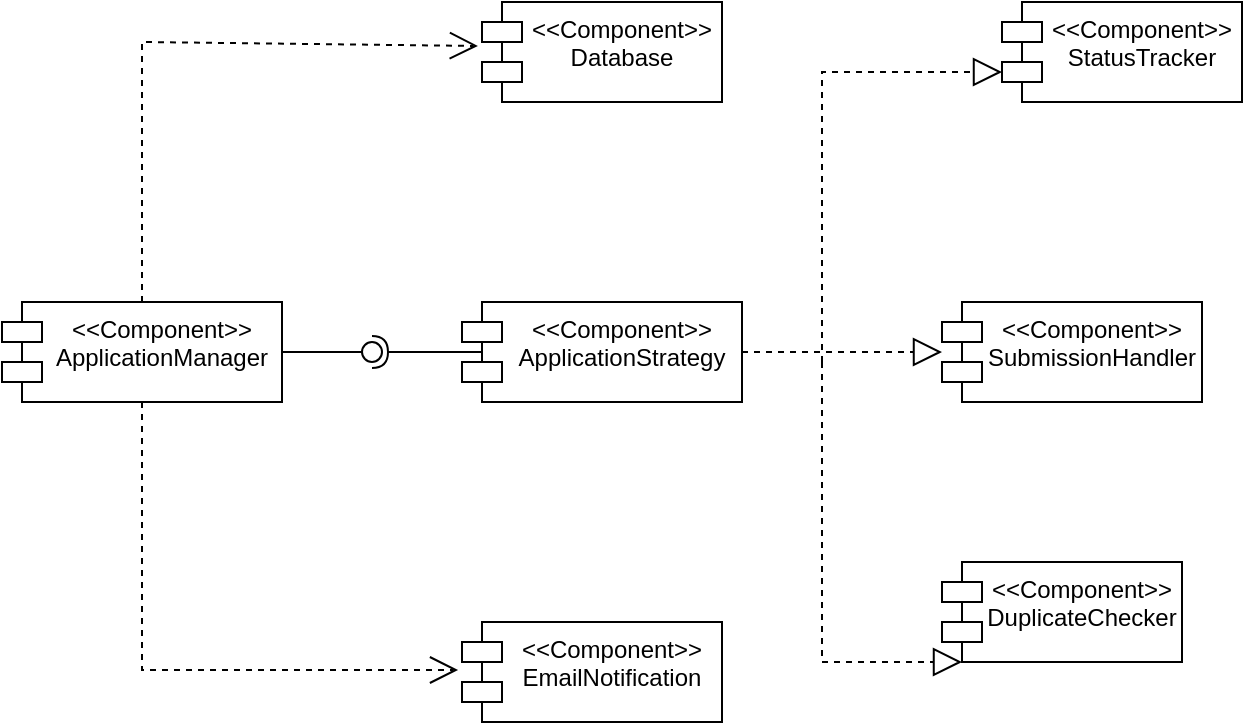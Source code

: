 <mxfile version="26.2.2">
  <diagram name="Page-1" id="cLNJl8jvn3J--lkcwumu">
    <mxGraphModel dx="788" dy="524" grid="1" gridSize="10" guides="1" tooltips="1" connect="1" arrows="1" fold="1" page="1" pageScale="1" pageWidth="850" pageHeight="1100" math="0" shadow="0">
      <root>
        <mxCell id="0" />
        <mxCell id="1" parent="0" />
        <mxCell id="R3Y5W6JIwPTAWDTbB6FZ-1" value="&amp;lt;&amp;lt;Component&amp;gt;&amp;gt;&lt;div&gt;ApplicationManager&lt;/div&gt;" style="shape=module;align=left;spacingLeft=20;align=center;verticalAlign=top;whiteSpace=wrap;html=1;" vertex="1" parent="1">
          <mxGeometry x="110" y="240" width="140" height="50" as="geometry" />
        </mxCell>
        <mxCell id="R3Y5W6JIwPTAWDTbB6FZ-14" value="" style="rounded=0;orthogonalLoop=1;jettySize=auto;html=1;endArrow=halfCircle;endFill=0;endSize=6;strokeWidth=1;sketch=0;" edge="1" target="R3Y5W6JIwPTAWDTbB6FZ-16" parent="1">
          <mxGeometry relative="1" as="geometry">
            <mxPoint x="350" y="265" as="sourcePoint" />
          </mxGeometry>
        </mxCell>
        <mxCell id="R3Y5W6JIwPTAWDTbB6FZ-15" value="" style="rounded=0;orthogonalLoop=1;jettySize=auto;html=1;endArrow=oval;endFill=0;sketch=0;sourcePerimeterSpacing=0;targetPerimeterSpacing=0;endSize=10;exitX=1;exitY=0.5;exitDx=0;exitDy=0;" edge="1" target="R3Y5W6JIwPTAWDTbB6FZ-16" parent="1" source="R3Y5W6JIwPTAWDTbB6FZ-1">
          <mxGeometry relative="1" as="geometry">
            <mxPoint x="390" y="275" as="sourcePoint" />
          </mxGeometry>
        </mxCell>
        <mxCell id="R3Y5W6JIwPTAWDTbB6FZ-16" value="" style="ellipse;whiteSpace=wrap;html=1;align=center;aspect=fixed;fillColor=none;strokeColor=none;resizable=0;perimeter=centerPerimeter;rotatable=0;allowArrows=0;points=[];outlineConnect=1;" vertex="1" parent="1">
          <mxGeometry x="290" y="260" width="10" height="10" as="geometry" />
        </mxCell>
        <mxCell id="R3Y5W6JIwPTAWDTbB6FZ-17" value="&lt;div&gt;&amp;lt;&amp;lt;Component&amp;gt;&amp;gt;&lt;/div&gt;&lt;div&gt;ApplicationStrategy&lt;/div&gt;" style="shape=module;align=left;spacingLeft=20;align=center;verticalAlign=top;whiteSpace=wrap;html=1;" vertex="1" parent="1">
          <mxGeometry x="340" y="240" width="140" height="50" as="geometry" />
        </mxCell>
        <mxCell id="R3Y5W6JIwPTAWDTbB6FZ-18" value="&amp;lt;&amp;lt;Component&amp;gt;&amp;gt;&lt;div&gt;Database&lt;/div&gt;" style="shape=module;align=left;spacingLeft=20;align=center;verticalAlign=top;whiteSpace=wrap;html=1;" vertex="1" parent="1">
          <mxGeometry x="350" y="90" width="120" height="50" as="geometry" />
        </mxCell>
        <mxCell id="R3Y5W6JIwPTAWDTbB6FZ-19" value="&amp;lt;&amp;lt;Component&amp;gt;&amp;gt;&lt;div&gt;EmailNotification&lt;/div&gt;" style="shape=module;align=left;spacingLeft=20;align=center;verticalAlign=top;whiteSpace=wrap;html=1;" vertex="1" parent="1">
          <mxGeometry x="340" y="400" width="130" height="50" as="geometry" />
        </mxCell>
        <mxCell id="R3Y5W6JIwPTAWDTbB6FZ-20" value="" style="endArrow=open;endSize=12;dashed=1;html=1;rounded=0;exitX=0.5;exitY=0;exitDx=0;exitDy=0;entryX=-0.017;entryY=0.44;entryDx=0;entryDy=0;entryPerimeter=0;" edge="1" parent="1" source="R3Y5W6JIwPTAWDTbB6FZ-1" target="R3Y5W6JIwPTAWDTbB6FZ-18">
          <mxGeometry width="160" relative="1" as="geometry">
            <mxPoint x="180" y="380" as="sourcePoint" />
            <mxPoint x="330" y="110" as="targetPoint" />
            <Array as="points">
              <mxPoint x="180" y="110" />
            </Array>
          </mxGeometry>
        </mxCell>
        <mxCell id="R3Y5W6JIwPTAWDTbB6FZ-21" value="" style="endArrow=open;endSize=12;dashed=1;html=1;rounded=0;exitX=0.5;exitY=1;exitDx=0;exitDy=0;entryX=-0.015;entryY=0.48;entryDx=0;entryDy=0;entryPerimeter=0;" edge="1" parent="1" source="R3Y5W6JIwPTAWDTbB6FZ-1" target="R3Y5W6JIwPTAWDTbB6FZ-19">
          <mxGeometry width="160" relative="1" as="geometry">
            <mxPoint x="200" y="300" as="sourcePoint" />
            <mxPoint x="270" y="440" as="targetPoint" />
            <Array as="points">
              <mxPoint x="180" y="424" />
            </Array>
          </mxGeometry>
        </mxCell>
        <mxCell id="R3Y5W6JIwPTAWDTbB6FZ-23" value="&amp;lt;&amp;lt;Component&amp;gt;&amp;gt;&lt;div&gt;StatusTracker&lt;/div&gt;" style="shape=module;align=left;spacingLeft=20;align=center;verticalAlign=top;whiteSpace=wrap;html=1;" vertex="1" parent="1">
          <mxGeometry x="610" y="90" width="120" height="50" as="geometry" />
        </mxCell>
        <mxCell id="R3Y5W6JIwPTAWDTbB6FZ-24" value="" style="endArrow=block;dashed=1;endFill=0;endSize=12;html=1;rounded=0;exitX=1;exitY=0.5;exitDx=0;exitDy=0;" edge="1" parent="1" source="R3Y5W6JIwPTAWDTbB6FZ-17" target="R3Y5W6JIwPTAWDTbB6FZ-25">
          <mxGeometry width="160" relative="1" as="geometry">
            <mxPoint x="590" y="330" as="sourcePoint" />
            <mxPoint x="570" y="265" as="targetPoint" />
          </mxGeometry>
        </mxCell>
        <mxCell id="R3Y5W6JIwPTAWDTbB6FZ-25" value="&amp;lt;&amp;lt;Component&amp;gt;&amp;gt;&lt;div&gt;SubmissionHandler&lt;/div&gt;" style="shape=module;align=left;spacingLeft=20;align=center;verticalAlign=top;whiteSpace=wrap;html=1;" vertex="1" parent="1">
          <mxGeometry x="580" y="240" width="130" height="50" as="geometry" />
        </mxCell>
        <mxCell id="R3Y5W6JIwPTAWDTbB6FZ-27" value="&amp;lt;&amp;lt;Component&amp;gt;&amp;gt;&lt;div&gt;DuplicateChecker&lt;/div&gt;" style="shape=module;align=left;spacingLeft=20;align=center;verticalAlign=top;whiteSpace=wrap;html=1;" vertex="1" parent="1">
          <mxGeometry x="580" y="370" width="120" height="50" as="geometry" />
        </mxCell>
        <mxCell id="R3Y5W6JIwPTAWDTbB6FZ-28" value="" style="endArrow=block;dashed=1;endFill=0;endSize=12;html=1;rounded=0;entryX=0;entryY=0;entryDx=0;entryDy=35;entryPerimeter=0;" edge="1" parent="1" target="R3Y5W6JIwPTAWDTbB6FZ-23">
          <mxGeometry width="160" relative="1" as="geometry">
            <mxPoint x="520" y="270" as="sourcePoint" />
            <mxPoint x="580" y="120" as="targetPoint" />
            <Array as="points">
              <mxPoint x="520" y="125" />
            </Array>
          </mxGeometry>
        </mxCell>
        <mxCell id="R3Y5W6JIwPTAWDTbB6FZ-29" value="" style="endArrow=block;dashed=1;endFill=0;endSize=12;html=1;rounded=0;entryX=0;entryY=1;entryDx=10;entryDy=0;entryPerimeter=0;" edge="1" parent="1" target="R3Y5W6JIwPTAWDTbB6FZ-27">
          <mxGeometry width="160" relative="1" as="geometry">
            <mxPoint x="520" y="270" as="sourcePoint" />
            <mxPoint x="550" y="450" as="targetPoint" />
            <Array as="points">
              <mxPoint x="520" y="420" />
            </Array>
          </mxGeometry>
        </mxCell>
      </root>
    </mxGraphModel>
  </diagram>
</mxfile>
